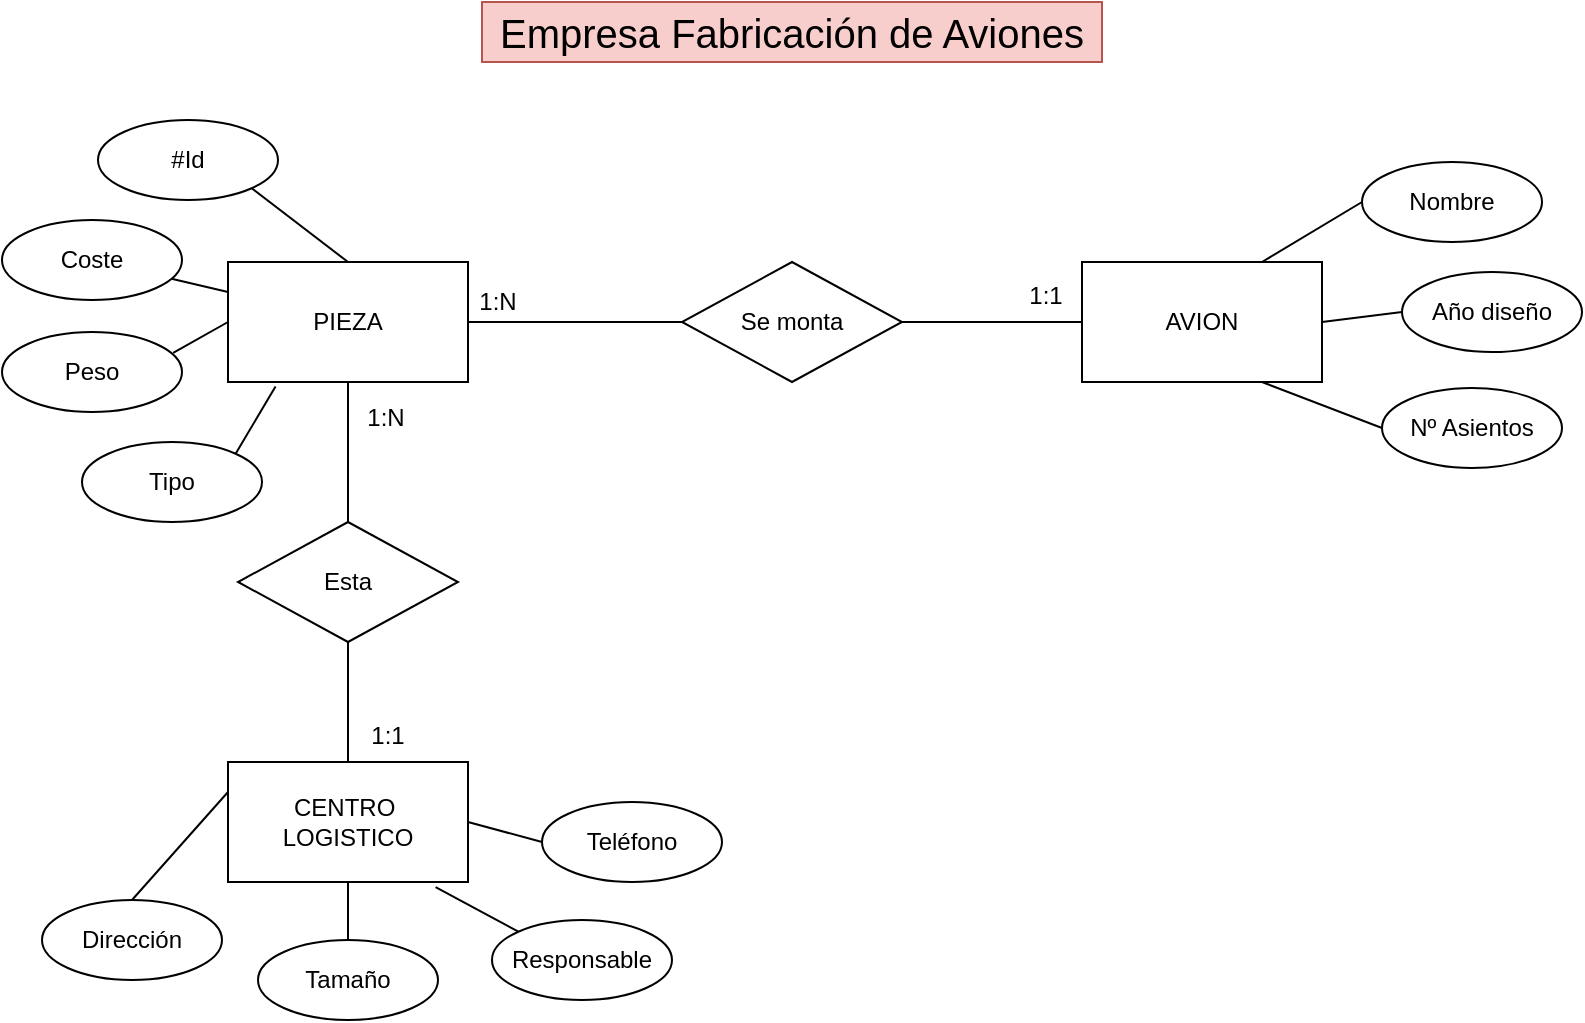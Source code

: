 <mxfile version="22.0.8" type="github">
  <diagram name="Página-1" id="88XU3ZMUUMRvsy-3oLPo">
    <mxGraphModel dx="1002" dy="569" grid="1" gridSize="10" guides="1" tooltips="1" connect="1" arrows="1" fold="1" page="1" pageScale="1" pageWidth="827" pageHeight="1169" math="0" shadow="0">
      <root>
        <mxCell id="0" />
        <mxCell id="1" parent="0" />
        <mxCell id="ruHgBzXR7xuqMM93KKvb-33" value="&lt;font style=&quot;font-size: 20px;&quot;&gt;Empresa Fabricación de Aviones&lt;/font&gt;" style="text;html=1;strokeColor=#b85450;fillColor=#f8cecc;align=center;verticalAlign=middle;whiteSpace=wrap;rounded=0;" parent="1" vertex="1">
          <mxGeometry x="259" y="60" width="310" height="30" as="geometry" />
        </mxCell>
        <mxCell id="ruHgBzXR7xuqMM93KKvb-34" value="AVION" style="rounded=0;whiteSpace=wrap;html=1;" parent="1" vertex="1">
          <mxGeometry x="559" y="190" width="120" height="60" as="geometry" />
        </mxCell>
        <mxCell id="ruHgBzXR7xuqMM93KKvb-35" value="PIEZA" style="rounded=0;whiteSpace=wrap;html=1;" parent="1" vertex="1">
          <mxGeometry x="132" y="190" width="120" height="60" as="geometry" />
        </mxCell>
        <mxCell id="ruHgBzXR7xuqMM93KKvb-36" value="CENTRO&amp;nbsp;&lt;br&gt;LOGISTICO" style="rounded=0;whiteSpace=wrap;html=1;" parent="1" vertex="1">
          <mxGeometry x="132" y="440" width="120" height="60" as="geometry" />
        </mxCell>
        <mxCell id="ruHgBzXR7xuqMM93KKvb-37" value="Esta" style="rhombus;whiteSpace=wrap;html=1;" parent="1" vertex="1">
          <mxGeometry x="137" y="320" width="110" height="60" as="geometry" />
        </mxCell>
        <mxCell id="ruHgBzXR7xuqMM93KKvb-39" value="" style="endArrow=none;html=1;rounded=0;entryX=0.5;entryY=1;entryDx=0;entryDy=0;exitX=0.5;exitY=0;exitDx=0;exitDy=0;" parent="1" source="ruHgBzXR7xuqMM93KKvb-36" target="ruHgBzXR7xuqMM93KKvb-37" edge="1">
          <mxGeometry width="50" height="50" relative="1" as="geometry">
            <mxPoint x="39" y="450" as="sourcePoint" />
            <mxPoint x="89" y="400" as="targetPoint" />
          </mxGeometry>
        </mxCell>
        <mxCell id="ruHgBzXR7xuqMM93KKvb-40" value="" style="endArrow=none;html=1;rounded=0;entryX=0.5;entryY=1;entryDx=0;entryDy=0;exitX=0.5;exitY=0;exitDx=0;exitDy=0;" parent="1" source="ruHgBzXR7xuqMM93KKvb-37" target="ruHgBzXR7xuqMM93KKvb-35" edge="1">
          <mxGeometry width="50" height="50" relative="1" as="geometry">
            <mxPoint x="99" y="330" as="sourcePoint" />
            <mxPoint x="149" y="280" as="targetPoint" />
          </mxGeometry>
        </mxCell>
        <mxCell id="ruHgBzXR7xuqMM93KKvb-41" value="1:N" style="text;html=1;strokeColor=none;fillColor=none;align=center;verticalAlign=middle;whiteSpace=wrap;rounded=0;" parent="1" vertex="1">
          <mxGeometry x="181" y="253" width="60" height="30" as="geometry" />
        </mxCell>
        <mxCell id="ruHgBzXR7xuqMM93KKvb-42" value="1:1" style="text;html=1;strokeColor=none;fillColor=none;align=center;verticalAlign=middle;whiteSpace=wrap;rounded=0;" parent="1" vertex="1">
          <mxGeometry x="182" y="412" width="60" height="30" as="geometry" />
        </mxCell>
        <mxCell id="ruHgBzXR7xuqMM93KKvb-43" value="Se monta" style="rhombus;whiteSpace=wrap;html=1;" parent="1" vertex="1">
          <mxGeometry x="359" y="190" width="110" height="60" as="geometry" />
        </mxCell>
        <mxCell id="ruHgBzXR7xuqMM93KKvb-44" value="" style="endArrow=none;html=1;rounded=0;exitX=1;exitY=0.5;exitDx=0;exitDy=0;entryX=0;entryY=0.5;entryDx=0;entryDy=0;" parent="1" source="ruHgBzXR7xuqMM93KKvb-35" target="ruHgBzXR7xuqMM93KKvb-43" edge="1">
          <mxGeometry width="50" height="50" relative="1" as="geometry">
            <mxPoint x="319" y="300" as="sourcePoint" />
            <mxPoint x="369" y="250" as="targetPoint" />
          </mxGeometry>
        </mxCell>
        <mxCell id="ruHgBzXR7xuqMM93KKvb-45" value="" style="endArrow=none;html=1;rounded=0;entryX=0;entryY=0.5;entryDx=0;entryDy=0;" parent="1" target="ruHgBzXR7xuqMM93KKvb-34" edge="1">
          <mxGeometry width="50" height="50" relative="1" as="geometry">
            <mxPoint x="469" y="220" as="sourcePoint" />
            <mxPoint x="539" y="220" as="targetPoint" />
          </mxGeometry>
        </mxCell>
        <mxCell id="ruHgBzXR7xuqMM93KKvb-46" value="1:N" style="text;html=1;strokeColor=none;fillColor=none;align=center;verticalAlign=middle;whiteSpace=wrap;rounded=0;" parent="1" vertex="1">
          <mxGeometry x="237" y="195" width="60" height="30" as="geometry" />
        </mxCell>
        <mxCell id="ruHgBzXR7xuqMM93KKvb-47" value="1:1" style="text;html=1;strokeColor=none;fillColor=none;align=center;verticalAlign=middle;whiteSpace=wrap;rounded=0;" parent="1" vertex="1">
          <mxGeometry x="511" y="192" width="60" height="30" as="geometry" />
        </mxCell>
        <mxCell id="ruHgBzXR7xuqMM93KKvb-49" value="Nombre" style="ellipse;whiteSpace=wrap;html=1;" parent="1" vertex="1">
          <mxGeometry x="699" y="140" width="90" height="40" as="geometry" />
        </mxCell>
        <mxCell id="ruHgBzXR7xuqMM93KKvb-53" value="Año diseño" style="ellipse;whiteSpace=wrap;html=1;" parent="1" vertex="1">
          <mxGeometry x="719" y="195" width="90" height="40" as="geometry" />
        </mxCell>
        <mxCell id="ruHgBzXR7xuqMM93KKvb-54" value="Nº Asientos" style="ellipse;whiteSpace=wrap;html=1;" parent="1" vertex="1">
          <mxGeometry x="709" y="253" width="90" height="40" as="geometry" />
        </mxCell>
        <mxCell id="ruHgBzXR7xuqMM93KKvb-56" value="Dirección" style="ellipse;whiteSpace=wrap;html=1;" parent="1" vertex="1">
          <mxGeometry x="39" y="509" width="90" height="40" as="geometry" />
        </mxCell>
        <mxCell id="ruHgBzXR7xuqMM93KKvb-57" value="Tamaño" style="ellipse;whiteSpace=wrap;html=1;" parent="1" vertex="1">
          <mxGeometry x="147" y="529" width="90" height="40" as="geometry" />
        </mxCell>
        <mxCell id="ruHgBzXR7xuqMM93KKvb-58" value="Peso" style="ellipse;whiteSpace=wrap;html=1;" parent="1" vertex="1">
          <mxGeometry x="19" y="225" width="90" height="40" as="geometry" />
        </mxCell>
        <mxCell id="ruHgBzXR7xuqMM93KKvb-64" style="rounded=0;orthogonalLoop=1;jettySize=auto;html=1;endArrow=none;endFill=0;entryX=0;entryY=0.25;entryDx=0;entryDy=0;" parent="1" source="ruHgBzXR7xuqMM93KKvb-59" target="ruHgBzXR7xuqMM93KKvb-35" edge="1">
          <mxGeometry relative="1" as="geometry">
            <mxPoint x="129" y="189" as="targetPoint" />
          </mxGeometry>
        </mxCell>
        <mxCell id="ruHgBzXR7xuqMM93KKvb-59" value="Coste" style="ellipse;whiteSpace=wrap;html=1;" parent="1" vertex="1">
          <mxGeometry x="19" y="169" width="90" height="40" as="geometry" />
        </mxCell>
        <mxCell id="ruHgBzXR7xuqMM93KKvb-60" value="Responsable" style="ellipse;whiteSpace=wrap;html=1;" parent="1" vertex="1">
          <mxGeometry x="264" y="519" width="90" height="40" as="geometry" />
        </mxCell>
        <mxCell id="ruHgBzXR7xuqMM93KKvb-61" value="#Id" style="ellipse;whiteSpace=wrap;html=1;" parent="1" vertex="1">
          <mxGeometry x="67" y="119" width="90" height="40" as="geometry" />
        </mxCell>
        <mxCell id="ruHgBzXR7xuqMM93KKvb-62" value="Tipo" style="ellipse;whiteSpace=wrap;html=1;" parent="1" vertex="1">
          <mxGeometry x="59" y="280" width="90" height="40" as="geometry" />
        </mxCell>
        <mxCell id="ruHgBzXR7xuqMM93KKvb-63" value="" style="endArrow=none;html=1;rounded=0;exitX=1;exitY=1;exitDx=0;exitDy=0;entryX=0.5;entryY=0;entryDx=0;entryDy=0;" parent="1" source="ruHgBzXR7xuqMM93KKvb-61" target="ruHgBzXR7xuqMM93KKvb-35" edge="1">
          <mxGeometry width="50" height="50" relative="1" as="geometry">
            <mxPoint x="359" y="349" as="sourcePoint" />
            <mxPoint x="409" y="299" as="targetPoint" />
          </mxGeometry>
        </mxCell>
        <mxCell id="ruHgBzXR7xuqMM93KKvb-66" style="rounded=0;orthogonalLoop=1;jettySize=auto;html=1;endArrow=none;endFill=0;entryX=0;entryY=0.5;entryDx=0;entryDy=0;exitX=0.951;exitY=0.26;exitDx=0;exitDy=0;exitPerimeter=0;" parent="1" source="ruHgBzXR7xuqMM93KKvb-58" target="ruHgBzXR7xuqMM93KKvb-35" edge="1">
          <mxGeometry relative="1" as="geometry">
            <mxPoint x="142" y="215" as="targetPoint" />
            <mxPoint x="114" y="208" as="sourcePoint" />
          </mxGeometry>
        </mxCell>
        <mxCell id="ruHgBzXR7xuqMM93KKvb-67" style="rounded=0;orthogonalLoop=1;jettySize=auto;html=1;endArrow=none;endFill=0;entryX=0.198;entryY=1.037;entryDx=0;entryDy=0;exitX=1;exitY=0;exitDx=0;exitDy=0;entryPerimeter=0;" parent="1" source="ruHgBzXR7xuqMM93KKvb-62" target="ruHgBzXR7xuqMM93KKvb-35" edge="1">
          <mxGeometry relative="1" as="geometry">
            <mxPoint x="152" y="225" as="targetPoint" />
            <mxPoint x="124" y="218" as="sourcePoint" />
          </mxGeometry>
        </mxCell>
        <mxCell id="ruHgBzXR7xuqMM93KKvb-68" value="" style="endArrow=none;html=1;rounded=0;exitX=0.75;exitY=0;exitDx=0;exitDy=0;entryX=0;entryY=0.5;entryDx=0;entryDy=0;" parent="1" source="ruHgBzXR7xuqMM93KKvb-34" target="ruHgBzXR7xuqMM93KKvb-49" edge="1">
          <mxGeometry width="50" height="50" relative="1" as="geometry">
            <mxPoint x="154" y="163" as="sourcePoint" />
            <mxPoint x="202" y="200" as="targetPoint" />
          </mxGeometry>
        </mxCell>
        <mxCell id="ruHgBzXR7xuqMM93KKvb-69" value="" style="endArrow=none;html=1;rounded=0;exitX=1;exitY=0.5;exitDx=0;exitDy=0;entryX=0;entryY=0.5;entryDx=0;entryDy=0;" parent="1" source="ruHgBzXR7xuqMM93KKvb-34" target="ruHgBzXR7xuqMM93KKvb-53" edge="1">
          <mxGeometry width="50" height="50" relative="1" as="geometry">
            <mxPoint x="659" y="200" as="sourcePoint" />
            <mxPoint x="709" y="170" as="targetPoint" />
          </mxGeometry>
        </mxCell>
        <mxCell id="ruHgBzXR7xuqMM93KKvb-70" value="" style="endArrow=none;html=1;rounded=0;exitX=0.75;exitY=1;exitDx=0;exitDy=0;entryX=0;entryY=0.5;entryDx=0;entryDy=0;" parent="1" source="ruHgBzXR7xuqMM93KKvb-34" target="ruHgBzXR7xuqMM93KKvb-54" edge="1">
          <mxGeometry width="50" height="50" relative="1" as="geometry">
            <mxPoint x="669" y="210" as="sourcePoint" />
            <mxPoint x="719" y="180" as="targetPoint" />
          </mxGeometry>
        </mxCell>
        <mxCell id="ruHgBzXR7xuqMM93KKvb-71" style="rounded=0;orthogonalLoop=1;jettySize=auto;html=1;endArrow=none;endFill=0;entryX=0;entryY=0.25;entryDx=0;entryDy=0;exitX=0.5;exitY=0;exitDx=0;exitDy=0;" parent="1" source="ruHgBzXR7xuqMM93KKvb-56" target="ruHgBzXR7xuqMM93KKvb-36" edge="1">
          <mxGeometry relative="1" as="geometry">
            <mxPoint x="94" y="475" as="targetPoint" />
            <mxPoint x="74" y="509" as="sourcePoint" />
          </mxGeometry>
        </mxCell>
        <mxCell id="ruHgBzXR7xuqMM93KKvb-73" style="rounded=0;orthogonalLoop=1;jettySize=auto;html=1;endArrow=none;endFill=0;entryX=0.5;entryY=1;entryDx=0;entryDy=0;exitX=0.5;exitY=0;exitDx=0;exitDy=0;" parent="1" source="ruHgBzXR7xuqMM93KKvb-57" target="ruHgBzXR7xuqMM93KKvb-36" edge="1">
          <mxGeometry relative="1" as="geometry">
            <mxPoint x="176" y="272" as="targetPoint" />
            <mxPoint x="156" y="306" as="sourcePoint" />
          </mxGeometry>
        </mxCell>
        <mxCell id="ruHgBzXR7xuqMM93KKvb-74" value="Teléfono" style="ellipse;whiteSpace=wrap;html=1;" parent="1" vertex="1">
          <mxGeometry x="289" y="460" width="90" height="40" as="geometry" />
        </mxCell>
        <mxCell id="ruHgBzXR7xuqMM93KKvb-76" style="rounded=0;orthogonalLoop=1;jettySize=auto;html=1;endArrow=none;endFill=0;entryX=0;entryY=0.5;entryDx=0;entryDy=0;exitX=1;exitY=0.5;exitDx=0;exitDy=0;" parent="1" source="ruHgBzXR7xuqMM93KKvb-36" target="ruHgBzXR7xuqMM93KKvb-74" edge="1">
          <mxGeometry relative="1" as="geometry">
            <mxPoint x="166" y="262" as="targetPoint" />
            <mxPoint x="146" y="296" as="sourcePoint" />
          </mxGeometry>
        </mxCell>
        <mxCell id="ruHgBzXR7xuqMM93KKvb-77" style="rounded=0;orthogonalLoop=1;jettySize=auto;html=1;endArrow=none;endFill=0;entryX=0.865;entryY=1.043;entryDx=0;entryDy=0;exitX=0;exitY=0;exitDx=0;exitDy=0;entryPerimeter=0;" parent="1" source="ruHgBzXR7xuqMM93KKvb-60" target="ruHgBzXR7xuqMM93KKvb-36" edge="1">
          <mxGeometry relative="1" as="geometry">
            <mxPoint x="176" y="272" as="targetPoint" />
            <mxPoint x="156" y="306" as="sourcePoint" />
          </mxGeometry>
        </mxCell>
      </root>
    </mxGraphModel>
  </diagram>
</mxfile>
